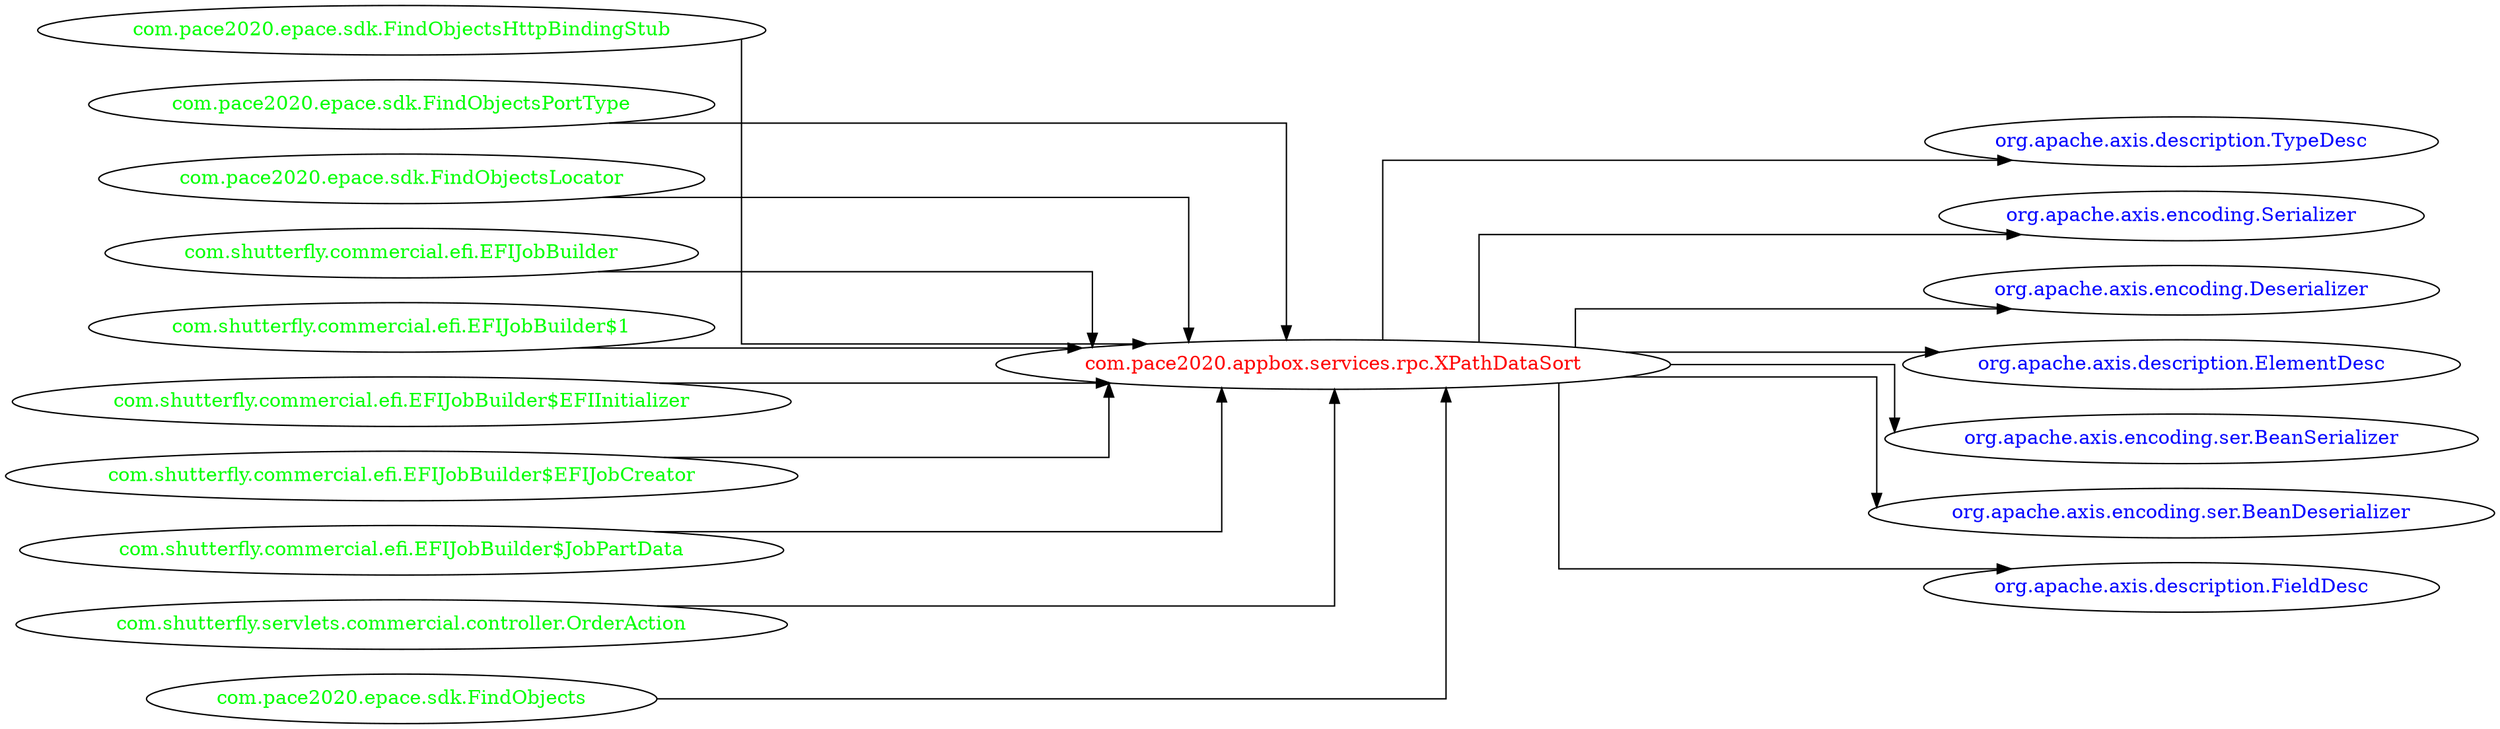 digraph dependencyGraph {
 concentrate=true;
 ranksep="2.0";
 rankdir="LR"; 
 splines="ortho";
"com.pace2020.appbox.services.rpc.XPathDataSort" [fontcolor="red"];
"org.apache.axis.description.TypeDesc" [ fontcolor="blue" ];
"com.pace2020.appbox.services.rpc.XPathDataSort"->"org.apache.axis.description.TypeDesc";
"org.apache.axis.encoding.Serializer" [ fontcolor="blue" ];
"com.pace2020.appbox.services.rpc.XPathDataSort"->"org.apache.axis.encoding.Serializer";
"org.apache.axis.encoding.Deserializer" [ fontcolor="blue" ];
"com.pace2020.appbox.services.rpc.XPathDataSort"->"org.apache.axis.encoding.Deserializer";
"org.apache.axis.description.ElementDesc" [ fontcolor="blue" ];
"com.pace2020.appbox.services.rpc.XPathDataSort"->"org.apache.axis.description.ElementDesc";
"org.apache.axis.encoding.ser.BeanSerializer" [ fontcolor="blue" ];
"com.pace2020.appbox.services.rpc.XPathDataSort"->"org.apache.axis.encoding.ser.BeanSerializer";
"org.apache.axis.encoding.ser.BeanDeserializer" [ fontcolor="blue" ];
"com.pace2020.appbox.services.rpc.XPathDataSort"->"org.apache.axis.encoding.ser.BeanDeserializer";
"org.apache.axis.description.FieldDesc" [ fontcolor="blue" ];
"com.pace2020.appbox.services.rpc.XPathDataSort"->"org.apache.axis.description.FieldDesc";
"com.pace2020.epace.sdk.FindObjectsHttpBindingStub" [ fontcolor="green" ];
"com.pace2020.epace.sdk.FindObjectsHttpBindingStub"->"com.pace2020.appbox.services.rpc.XPathDataSort";
"com.pace2020.epace.sdk.FindObjectsPortType" [ fontcolor="green" ];
"com.pace2020.epace.sdk.FindObjectsPortType"->"com.pace2020.appbox.services.rpc.XPathDataSort";
"com.pace2020.epace.sdk.FindObjectsLocator" [ fontcolor="green" ];
"com.pace2020.epace.sdk.FindObjectsLocator"->"com.pace2020.appbox.services.rpc.XPathDataSort";
"com.shutterfly.commercial.efi.EFIJobBuilder" [ fontcolor="green" ];
"com.shutterfly.commercial.efi.EFIJobBuilder"->"com.pace2020.appbox.services.rpc.XPathDataSort";
"com.shutterfly.commercial.efi.EFIJobBuilder$1" [ fontcolor="green" ];
"com.shutterfly.commercial.efi.EFIJobBuilder$1"->"com.pace2020.appbox.services.rpc.XPathDataSort";
"com.shutterfly.commercial.efi.EFIJobBuilder$EFIInitializer" [ fontcolor="green" ];
"com.shutterfly.commercial.efi.EFIJobBuilder$EFIInitializer"->"com.pace2020.appbox.services.rpc.XPathDataSort";
"com.shutterfly.commercial.efi.EFIJobBuilder$EFIJobCreator" [ fontcolor="green" ];
"com.shutterfly.commercial.efi.EFIJobBuilder$EFIJobCreator"->"com.pace2020.appbox.services.rpc.XPathDataSort";
"com.shutterfly.commercial.efi.EFIJobBuilder$JobPartData" [ fontcolor="green" ];
"com.shutterfly.commercial.efi.EFIJobBuilder$JobPartData"->"com.pace2020.appbox.services.rpc.XPathDataSort";
"com.shutterfly.servlets.commercial.controller.OrderAction" [ fontcolor="green" ];
"com.shutterfly.servlets.commercial.controller.OrderAction"->"com.pace2020.appbox.services.rpc.XPathDataSort";
"com.pace2020.epace.sdk.FindObjects" [ fontcolor="green" ];
"com.pace2020.epace.sdk.FindObjects"->"com.pace2020.appbox.services.rpc.XPathDataSort";
}